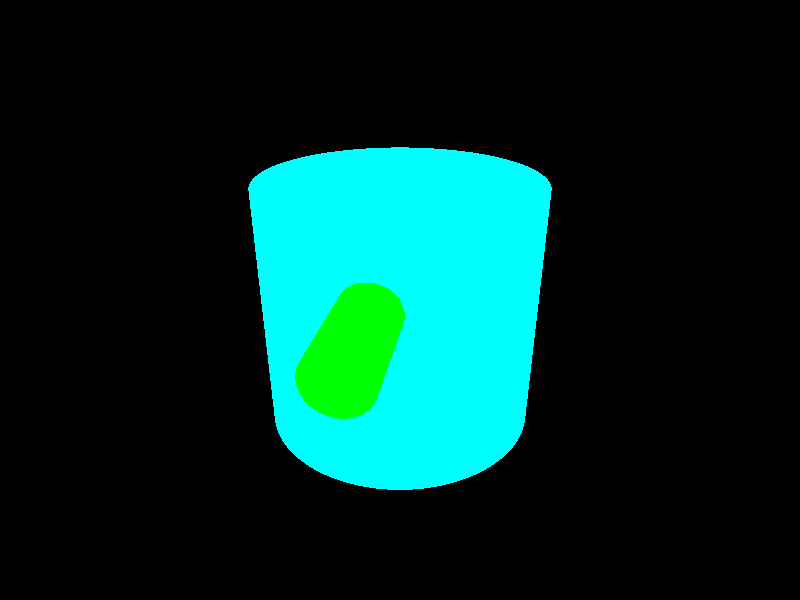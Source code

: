 #include "colors.inc"
#include "shapes.inc"

camera{
  location <0,2,-4>
  look_at <0,0,0>
}

light_source{<0,10,-10> color White}                 
light_source{<0,10,0> color White}

union{
  difference{
    object{
      Disk_Y
      scale <1,0.91,1>
      pigment {color Cyan}
    }
    object{
      Disk_Y
      scale <0,0.15>
    }
  }
  difference{
    object{
      Disk_X
      scale <0.5,0.2,0.2>
    }
    object{
      Disk_X
      scale <0.6,0.18,0.18>
    }
    translate <-1.2,0.4,0>
    pigment{color Green}
  }
  rotate <0,-80,0>
}